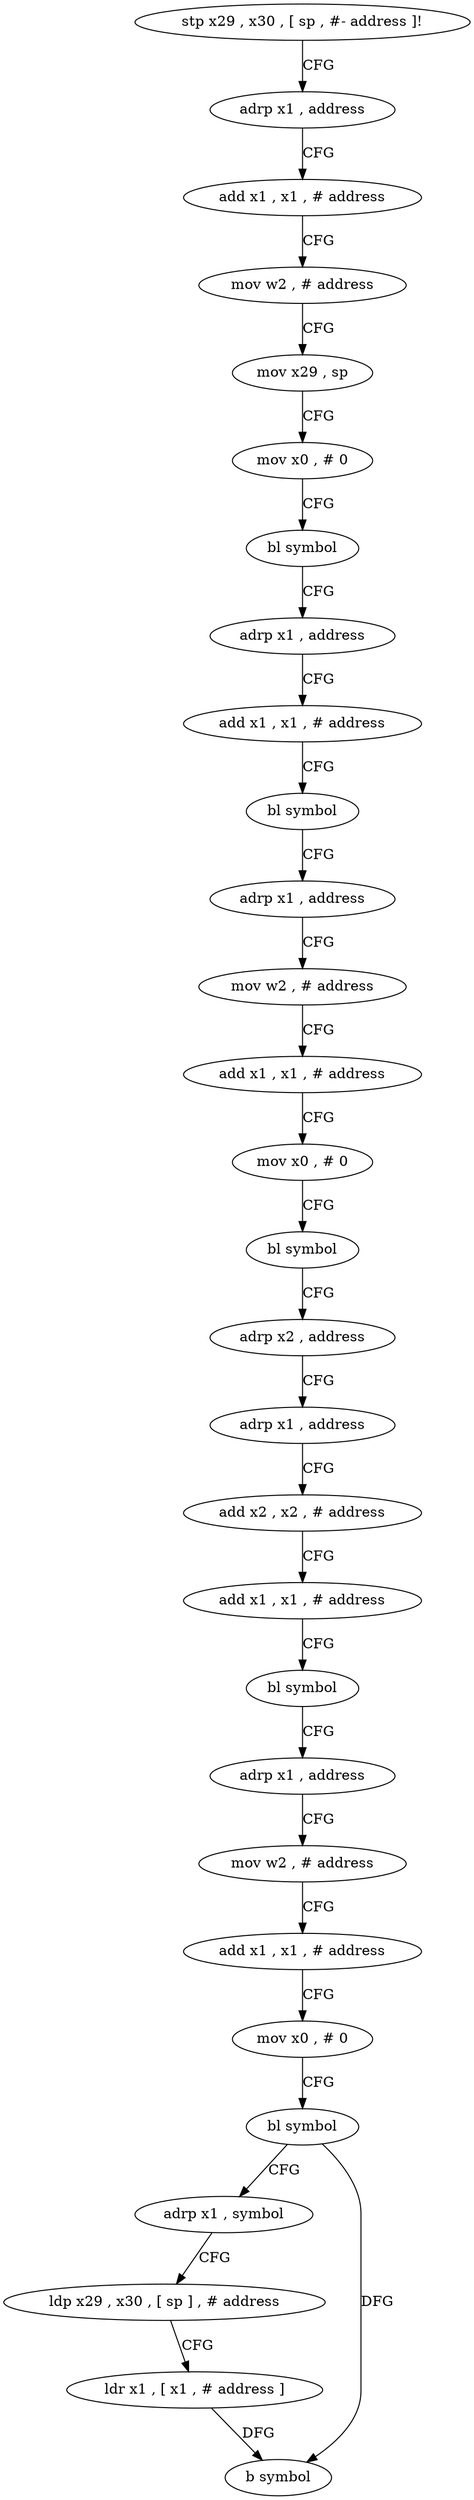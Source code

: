 digraph "func" {
"4215728" [label = "stp x29 , x30 , [ sp , #- address ]!" ]
"4215732" [label = "adrp x1 , address" ]
"4215736" [label = "add x1 , x1 , # address" ]
"4215740" [label = "mov w2 , # address" ]
"4215744" [label = "mov x29 , sp" ]
"4215748" [label = "mov x0 , # 0" ]
"4215752" [label = "bl symbol" ]
"4215756" [label = "adrp x1 , address" ]
"4215760" [label = "add x1 , x1 , # address" ]
"4215764" [label = "bl symbol" ]
"4215768" [label = "adrp x1 , address" ]
"4215772" [label = "mov w2 , # address" ]
"4215776" [label = "add x1 , x1 , # address" ]
"4215780" [label = "mov x0 , # 0" ]
"4215784" [label = "bl symbol" ]
"4215788" [label = "adrp x2 , address" ]
"4215792" [label = "adrp x1 , address" ]
"4215796" [label = "add x2 , x2 , # address" ]
"4215800" [label = "add x1 , x1 , # address" ]
"4215804" [label = "bl symbol" ]
"4215808" [label = "adrp x1 , address" ]
"4215812" [label = "mov w2 , # address" ]
"4215816" [label = "add x1 , x1 , # address" ]
"4215820" [label = "mov x0 , # 0" ]
"4215824" [label = "bl symbol" ]
"4215828" [label = "adrp x1 , symbol" ]
"4215832" [label = "ldp x29 , x30 , [ sp ] , # address" ]
"4215836" [label = "ldr x1 , [ x1 , # address ]" ]
"4215840" [label = "b symbol" ]
"4215728" -> "4215732" [ label = "CFG" ]
"4215732" -> "4215736" [ label = "CFG" ]
"4215736" -> "4215740" [ label = "CFG" ]
"4215740" -> "4215744" [ label = "CFG" ]
"4215744" -> "4215748" [ label = "CFG" ]
"4215748" -> "4215752" [ label = "CFG" ]
"4215752" -> "4215756" [ label = "CFG" ]
"4215756" -> "4215760" [ label = "CFG" ]
"4215760" -> "4215764" [ label = "CFG" ]
"4215764" -> "4215768" [ label = "CFG" ]
"4215768" -> "4215772" [ label = "CFG" ]
"4215772" -> "4215776" [ label = "CFG" ]
"4215776" -> "4215780" [ label = "CFG" ]
"4215780" -> "4215784" [ label = "CFG" ]
"4215784" -> "4215788" [ label = "CFG" ]
"4215788" -> "4215792" [ label = "CFG" ]
"4215792" -> "4215796" [ label = "CFG" ]
"4215796" -> "4215800" [ label = "CFG" ]
"4215800" -> "4215804" [ label = "CFG" ]
"4215804" -> "4215808" [ label = "CFG" ]
"4215808" -> "4215812" [ label = "CFG" ]
"4215812" -> "4215816" [ label = "CFG" ]
"4215816" -> "4215820" [ label = "CFG" ]
"4215820" -> "4215824" [ label = "CFG" ]
"4215824" -> "4215828" [ label = "CFG" ]
"4215824" -> "4215840" [ label = "DFG" ]
"4215828" -> "4215832" [ label = "CFG" ]
"4215832" -> "4215836" [ label = "CFG" ]
"4215836" -> "4215840" [ label = "DFG" ]
}
